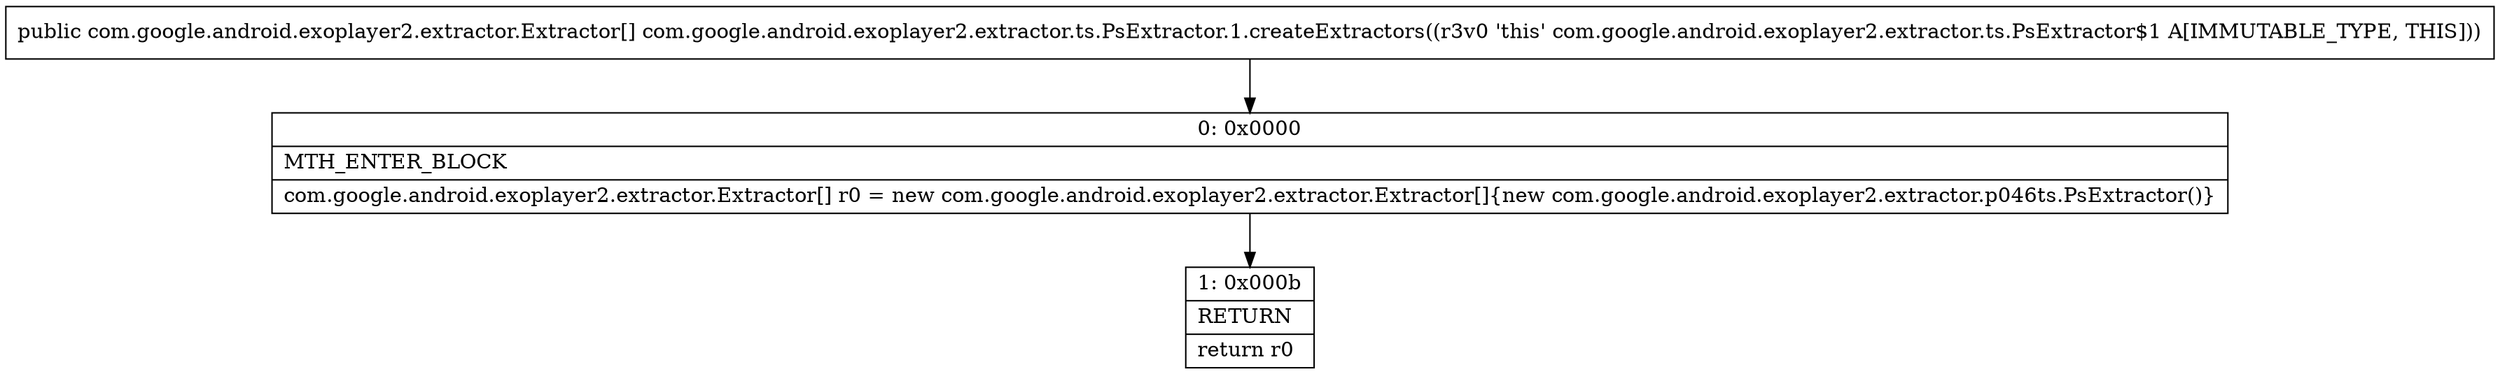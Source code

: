 digraph "CFG forcom.google.android.exoplayer2.extractor.ts.PsExtractor.1.createExtractors()[Lcom\/google\/android\/exoplayer2\/extractor\/Extractor;" {
Node_0 [shape=record,label="{0\:\ 0x0000|MTH_ENTER_BLOCK\l|com.google.android.exoplayer2.extractor.Extractor[] r0 = new com.google.android.exoplayer2.extractor.Extractor[]\{new com.google.android.exoplayer2.extractor.p046ts.PsExtractor()\}\l}"];
Node_1 [shape=record,label="{1\:\ 0x000b|RETURN\l|return r0\l}"];
MethodNode[shape=record,label="{public com.google.android.exoplayer2.extractor.Extractor[] com.google.android.exoplayer2.extractor.ts.PsExtractor.1.createExtractors((r3v0 'this' com.google.android.exoplayer2.extractor.ts.PsExtractor$1 A[IMMUTABLE_TYPE, THIS])) }"];
MethodNode -> Node_0;
Node_0 -> Node_1;
}

